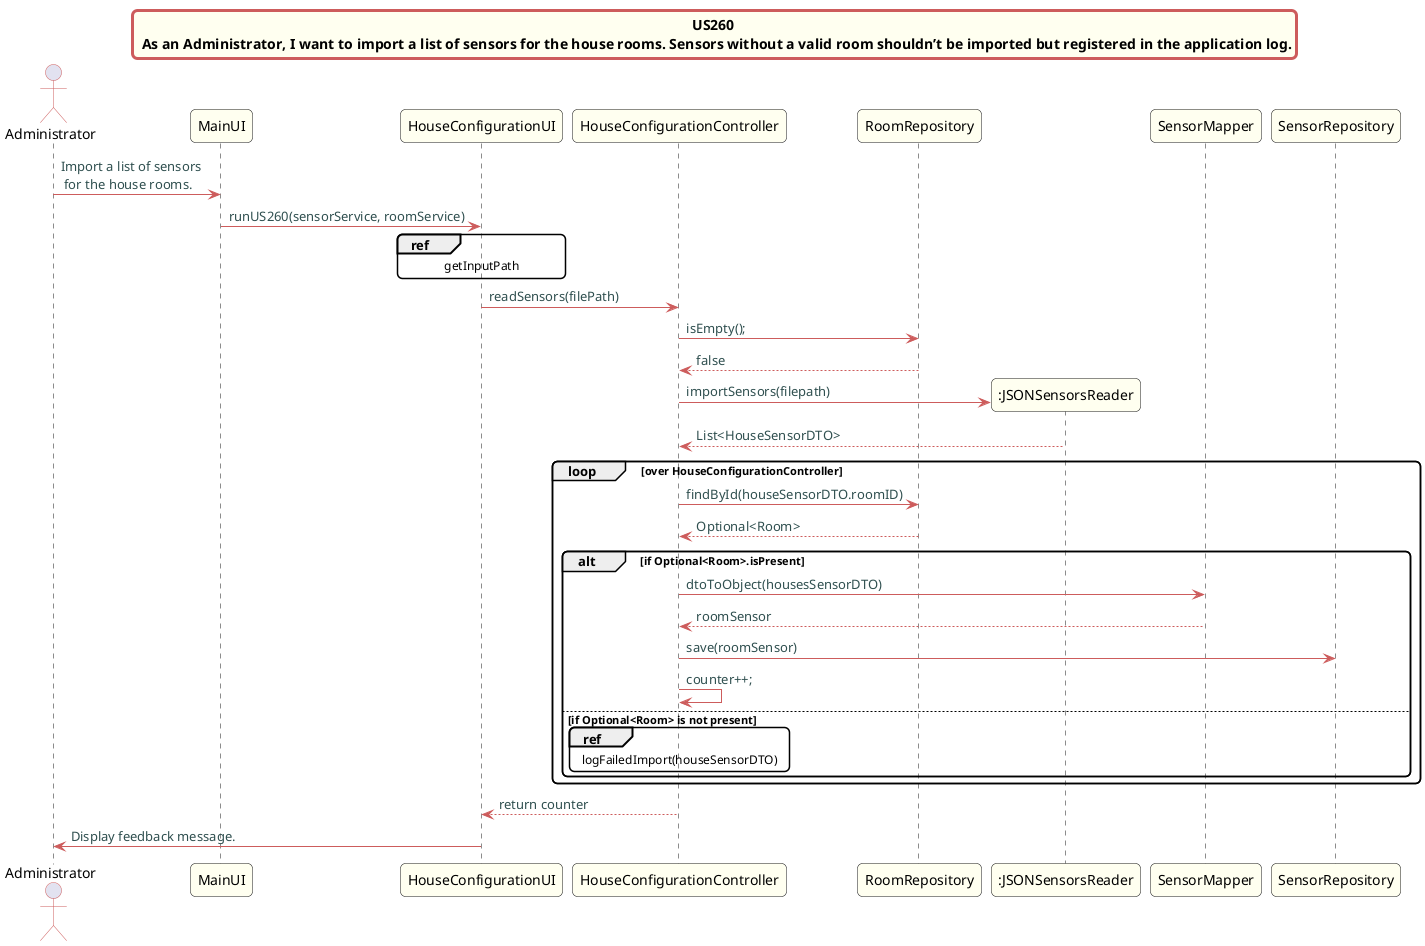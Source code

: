 @startuml
skinparam titleBorderRoundCorner 10
skinparam titleBorderThickness 3
skinparam titleBorderColor indianred
skinparam titleBackgroundColor ivory
skinparam FontName quicksand

skinparam actor {
  BorderColor indianred
  }

skinparam sequence {
  LifeLineBackgroundColor indianred
  ParticipantBackgroundColor ivory
}

skinparam roundcorner 10

skinparam component {
  arrowThickness 1
  ArrowFontName Verdana
  ArrowColor indianred
  ArrowFontColor darkslategrey
}

title US260 \n As an Administrator, I want to import a list of sensors for the house rooms. Sensors without a valid room shouldn’t be imported but registered in the application log.

actor Administrator
Administrator->MainUI: Import a list of sensors \n for the house rooms.
MainUI->HouseConfigurationUI: runUS260(sensorService, roomService)
ref over HouseConfigurationUI
getInputPath
end
HouseConfigurationUI-> HouseConfigurationController: readSensors(filePath)
HouseConfigurationController -> RoomRepository: isEmpty();
RoomRepository --> HouseConfigurationController: false
create ":JSONSensorsReader"
HouseConfigurationController -> ":JSONSensorsReader": importSensors(filepath)
":JSONSensorsReader" --> HouseConfigurationController: List<HouseSensorDTO>
loop over HouseConfigurationController
HouseConfigurationController -> RoomRepository: findById(houseSensorDTO.roomID)
return Optional<Room>
alt if Optional<Room>.isPresent
HouseConfigurationController -> SensorMapper: dtoToObject(housesSensorDTO)
return roomSensor
HouseConfigurationController -> SensorRepository: save(roomSensor)
HouseConfigurationController -> HouseConfigurationController: counter++;
else if Optional<Room> is not present
ref over HouseConfigurationController
logFailedImport(houseSensorDTO)
end
end
end
HouseConfigurationController --> HouseConfigurationUI: return counter

HouseConfigurationUI -> Administrator: Display feedback message.
@enduml